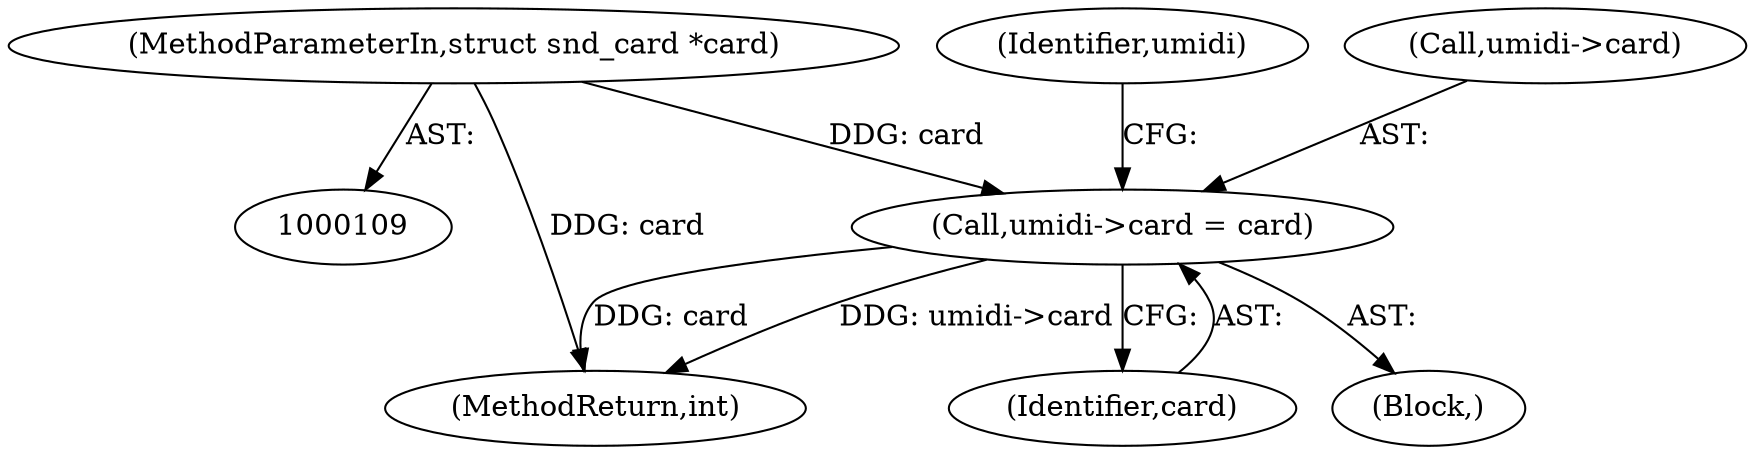 digraph "0_linux_07d86ca93db7e5cdf4743564d98292042ec21af7@pointer" {
"1000140" [label="(Call,umidi->card = card)"];
"1000110" [label="(MethodParameterIn,struct snd_card *card)"];
"1000110" [label="(MethodParameterIn,struct snd_card *card)"];
"1000140" [label="(Call,umidi->card = card)"];
"1000147" [label="(Identifier,umidi)"];
"1000572" [label="(MethodReturn,int)"];
"1000144" [label="(Identifier,card)"];
"1000141" [label="(Call,umidi->card)"];
"1000114" [label="(Block,)"];
"1000140" -> "1000114"  [label="AST: "];
"1000140" -> "1000144"  [label="CFG: "];
"1000141" -> "1000140"  [label="AST: "];
"1000144" -> "1000140"  [label="AST: "];
"1000147" -> "1000140"  [label="CFG: "];
"1000140" -> "1000572"  [label="DDG: umidi->card"];
"1000140" -> "1000572"  [label="DDG: card"];
"1000110" -> "1000140"  [label="DDG: card"];
"1000110" -> "1000109"  [label="AST: "];
"1000110" -> "1000572"  [label="DDG: card"];
}
